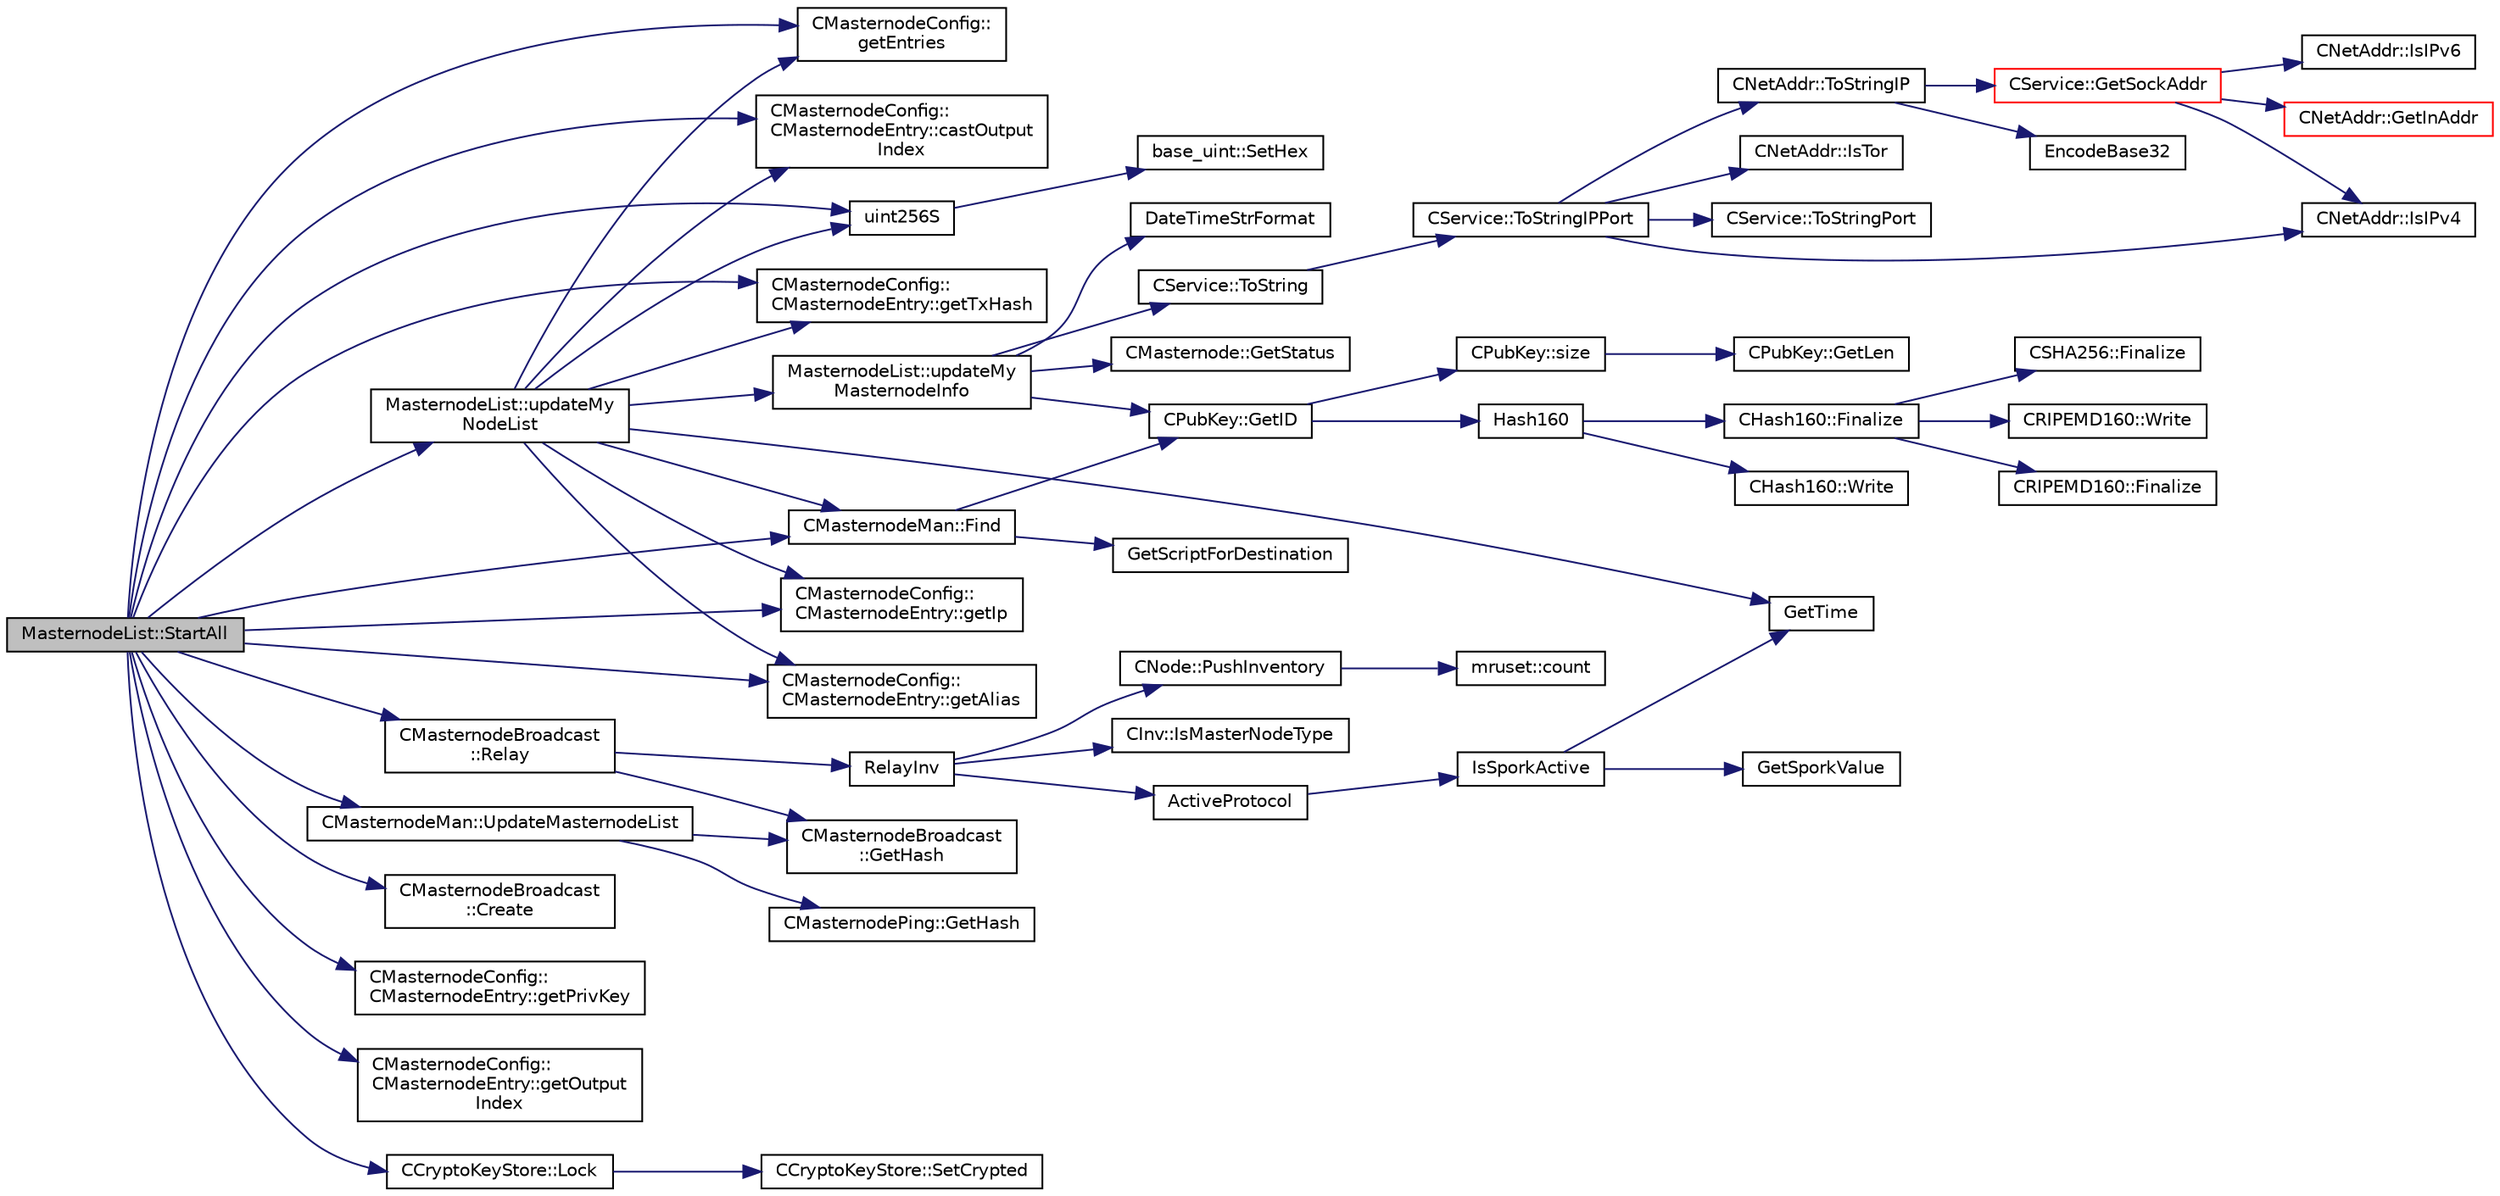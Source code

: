 digraph "MasternodeList::StartAll"
{
  edge [fontname="Helvetica",fontsize="10",labelfontname="Helvetica",labelfontsize="10"];
  node [fontname="Helvetica",fontsize="10",shape=record];
  rankdir="LR";
  Node423 [label="MasternodeList::StartAll",height=0.2,width=0.4,color="black", fillcolor="grey75", style="filled", fontcolor="black"];
  Node423 -> Node424 [color="midnightblue",fontsize="10",style="solid",fontname="Helvetica"];
  Node424 [label="CMasternodeConfig::\lgetEntries",height=0.2,width=0.4,color="black", fillcolor="white", style="filled",URL="$class_c_masternode_config.html#a21fb5f410e3dcd55429f256d4efe4e61"];
  Node423 -> Node425 [color="midnightblue",fontsize="10",style="solid",fontname="Helvetica"];
  Node425 [label="CMasternodeConfig::\lCMasternodeEntry::castOutput\lIndex",height=0.2,width=0.4,color="black", fillcolor="white", style="filled",URL="$class_c_masternode_config_1_1_c_masternode_entry.html#a2b6bd533a4a01a1fc486858f8c3856c5"];
  Node423 -> Node426 [color="midnightblue",fontsize="10",style="solid",fontname="Helvetica"];
  Node426 [label="uint256S",height=0.2,width=0.4,color="black", fillcolor="white", style="filled",URL="$uint256_8h.html#a52e679560cc1ebf68f878ed69e38f259"];
  Node426 -> Node427 [color="midnightblue",fontsize="10",style="solid",fontname="Helvetica"];
  Node427 [label="base_uint::SetHex",height=0.2,width=0.4,color="black", fillcolor="white", style="filled",URL="$classbase__uint.html#ade1a897fac931f28f54998c92c797228"];
  Node423 -> Node428 [color="midnightblue",fontsize="10",style="solid",fontname="Helvetica"];
  Node428 [label="CMasternodeConfig::\lCMasternodeEntry::getTxHash",height=0.2,width=0.4,color="black", fillcolor="white", style="filled",URL="$class_c_masternode_config_1_1_c_masternode_entry.html#a08039c5a3271a278c64a706c4b53d29b"];
  Node423 -> Node429 [color="midnightblue",fontsize="10",style="solid",fontname="Helvetica"];
  Node429 [label="CMasternodeMan::Find",height=0.2,width=0.4,color="black", fillcolor="white", style="filled",URL="$class_c_masternode_man.html#a3d34836c6992d29c485ba94a0c1e0ae6",tooltip="Find an entry. "];
  Node429 -> Node430 [color="midnightblue",fontsize="10",style="solid",fontname="Helvetica"];
  Node430 [label="GetScriptForDestination",height=0.2,width=0.4,color="black", fillcolor="white", style="filled",URL="$standard_8cpp.html#ae40f28d3b46c21033f6ee1f1200d0321"];
  Node429 -> Node431 [color="midnightblue",fontsize="10",style="solid",fontname="Helvetica"];
  Node431 [label="CPubKey::GetID",height=0.2,width=0.4,color="black", fillcolor="white", style="filled",URL="$class_c_pub_key.html#a2675f7e6f72eff68e7a5227289feb021",tooltip="Get the KeyID of this public key (hash of its serialization) "];
  Node431 -> Node432 [color="midnightblue",fontsize="10",style="solid",fontname="Helvetica"];
  Node432 [label="Hash160",height=0.2,width=0.4,color="black", fillcolor="white", style="filled",URL="$hash_8h.html#a4490f70ddae16e9e48460a0416a48a6b",tooltip="Compute the 160-bit hash an object. "];
  Node432 -> Node433 [color="midnightblue",fontsize="10",style="solid",fontname="Helvetica"];
  Node433 [label="CHash160::Write",height=0.2,width=0.4,color="black", fillcolor="white", style="filled",URL="$class_c_hash160.html#af56cdd9443013eb68b246aa8450217f2"];
  Node432 -> Node434 [color="midnightblue",fontsize="10",style="solid",fontname="Helvetica"];
  Node434 [label="CHash160::Finalize",height=0.2,width=0.4,color="black", fillcolor="white", style="filled",URL="$class_c_hash160.html#a9bb08e1772002ae1a5d85017ba7952ee"];
  Node434 -> Node435 [color="midnightblue",fontsize="10",style="solid",fontname="Helvetica"];
  Node435 [label="CSHA256::Finalize",height=0.2,width=0.4,color="black", fillcolor="white", style="filled",URL="$class_c_s_h_a256.html#a4259230be0caefa590bc324fc12b9b90"];
  Node434 -> Node436 [color="midnightblue",fontsize="10",style="solid",fontname="Helvetica"];
  Node436 [label="CRIPEMD160::Write",height=0.2,width=0.4,color="black", fillcolor="white", style="filled",URL="$class_c_r_i_p_e_m_d160.html#a221143b9d94af623d07c4f4ba1bf6007"];
  Node434 -> Node437 [color="midnightblue",fontsize="10",style="solid",fontname="Helvetica"];
  Node437 [label="CRIPEMD160::Finalize",height=0.2,width=0.4,color="black", fillcolor="white", style="filled",URL="$class_c_r_i_p_e_m_d160.html#a2a11566fbf9d1339b819833313fc4e51"];
  Node431 -> Node438 [color="midnightblue",fontsize="10",style="solid",fontname="Helvetica"];
  Node438 [label="CPubKey::size",height=0.2,width=0.4,color="black", fillcolor="white", style="filled",URL="$class_c_pub_key.html#a6bb28fcf0a5f799c69f5b7269363b309",tooltip="Simple read-only vector-like interface to the pubkey data. "];
  Node438 -> Node439 [color="midnightblue",fontsize="10",style="solid",fontname="Helvetica"];
  Node439 [label="CPubKey::GetLen",height=0.2,width=0.4,color="black", fillcolor="white", style="filled",URL="$class_c_pub_key.html#a7dc71b3f037c84268dc22de97d7b65fb",tooltip="Compute the length of a pubkey with a given first byte. "];
  Node423 -> Node440 [color="midnightblue",fontsize="10",style="solid",fontname="Helvetica"];
  Node440 [label="CMasternodeBroadcast\l::Create",height=0.2,width=0.4,color="black", fillcolor="white", style="filled",URL="$class_c_masternode_broadcast.html#a3b331bac6aa4ab8ece112b62243f7498",tooltip="Create Masternode broadcast, needs to be relayed manually after that. "];
  Node423 -> Node441 [color="midnightblue",fontsize="10",style="solid",fontname="Helvetica"];
  Node441 [label="CMasternodeConfig::\lCMasternodeEntry::getIp",height=0.2,width=0.4,color="black", fillcolor="white", style="filled",URL="$class_c_masternode_config_1_1_c_masternode_entry.html#a50b3672f986b569c83bf29e08f8165c8"];
  Node423 -> Node442 [color="midnightblue",fontsize="10",style="solid",fontname="Helvetica"];
  Node442 [label="CMasternodeConfig::\lCMasternodeEntry::getPrivKey",height=0.2,width=0.4,color="black", fillcolor="white", style="filled",URL="$class_c_masternode_config_1_1_c_masternode_entry.html#ab0e21a945e43940b659bf289f9280552"];
  Node423 -> Node443 [color="midnightblue",fontsize="10",style="solid",fontname="Helvetica"];
  Node443 [label="CMasternodeConfig::\lCMasternodeEntry::getOutput\lIndex",height=0.2,width=0.4,color="black", fillcolor="white", style="filled",URL="$class_c_masternode_config_1_1_c_masternode_entry.html#a4aff6625aebbc697706d13fdf044cafa"];
  Node423 -> Node444 [color="midnightblue",fontsize="10",style="solid",fontname="Helvetica"];
  Node444 [label="CMasternodeMan::UpdateMasternodeList",height=0.2,width=0.4,color="black", fillcolor="white", style="filled",URL="$class_c_masternode_man.html#aed8b4c3eec39239a4c63c2cda5e7588c",tooltip="Update masternode list and maps using provided CMasternodeBroadcast. "];
  Node444 -> Node445 [color="midnightblue",fontsize="10",style="solid",fontname="Helvetica"];
  Node445 [label="CMasternodePing::GetHash",height=0.2,width=0.4,color="black", fillcolor="white", style="filled",URL="$class_c_masternode_ping.html#a3aff56c6fc3ff76363d4e527db6a812e"];
  Node444 -> Node446 [color="midnightblue",fontsize="10",style="solid",fontname="Helvetica"];
  Node446 [label="CMasternodeBroadcast\l::GetHash",height=0.2,width=0.4,color="black", fillcolor="white", style="filled",URL="$class_c_masternode_broadcast.html#a0ada325e5672c4cd178cf02cdc0a7bd5"];
  Node423 -> Node447 [color="midnightblue",fontsize="10",style="solid",fontname="Helvetica"];
  Node447 [label="CMasternodeBroadcast\l::Relay",height=0.2,width=0.4,color="black", fillcolor="white", style="filled",URL="$class_c_masternode_broadcast.html#a54fc9e822e1524bee8852a0bf6d82736"];
  Node447 -> Node446 [color="midnightblue",fontsize="10",style="solid",fontname="Helvetica"];
  Node447 -> Node448 [color="midnightblue",fontsize="10",style="solid",fontname="Helvetica"];
  Node448 [label="RelayInv",height=0.2,width=0.4,color="black", fillcolor="white", style="filled",URL="$net_8cpp.html#a653718509f060207d28139fa8346e64a"];
  Node448 -> Node449 [color="midnightblue",fontsize="10",style="solid",fontname="Helvetica"];
  Node449 [label="CInv::IsMasterNodeType",height=0.2,width=0.4,color="black", fillcolor="white", style="filled",URL="$class_c_inv.html#ab96a3a729beb1092a87604667dc5baba"];
  Node448 -> Node450 [color="midnightblue",fontsize="10",style="solid",fontname="Helvetica"];
  Node450 [label="ActiveProtocol",height=0.2,width=0.4,color="black", fillcolor="white", style="filled",URL="$main_8cpp.html#a138f84e8c8976fe85712b695c32ee3c7",tooltip="See whether the protocol update is enforced for connected nodes. "];
  Node450 -> Node451 [color="midnightblue",fontsize="10",style="solid",fontname="Helvetica"];
  Node451 [label="IsSporkActive",height=0.2,width=0.4,color="black", fillcolor="white", style="filled",URL="$spork_8cpp.html#a3305663176e21e81c80dc951a7f8ea5e"];
  Node451 -> Node452 [color="midnightblue",fontsize="10",style="solid",fontname="Helvetica"];
  Node452 [label="GetSporkValue",height=0.2,width=0.4,color="black", fillcolor="white", style="filled",URL="$spork_8cpp.html#a7125c44e1c9a54dc7c28556b3fb24a8f"];
  Node451 -> Node453 [color="midnightblue",fontsize="10",style="solid",fontname="Helvetica"];
  Node453 [label="GetTime",height=0.2,width=0.4,color="black", fillcolor="white", style="filled",URL="$utiltime_8cpp.html#a46fac5fba8ba905b5f9acb364f5d8c6f",tooltip="For unit testing. "];
  Node448 -> Node454 [color="midnightblue",fontsize="10",style="solid",fontname="Helvetica"];
  Node454 [label="CNode::PushInventory",height=0.2,width=0.4,color="black", fillcolor="white", style="filled",URL="$class_c_node.html#a7cef2333aa8776127a7e7fcab659eb6a"];
  Node454 -> Node455 [color="midnightblue",fontsize="10",style="solid",fontname="Helvetica"];
  Node455 [label="mruset::count",height=0.2,width=0.4,color="black", fillcolor="white", style="filled",URL="$classmruset.html#aff65b732aed809fb84542e1136321a24"];
  Node423 -> Node456 [color="midnightblue",fontsize="10",style="solid",fontname="Helvetica"];
  Node456 [label="CMasternodeConfig::\lCMasternodeEntry::getAlias",height=0.2,width=0.4,color="black", fillcolor="white", style="filled",URL="$class_c_masternode_config_1_1_c_masternode_entry.html#abf242505d9955e37da0628a35d26677e"];
  Node423 -> Node457 [color="midnightblue",fontsize="10",style="solid",fontname="Helvetica"];
  Node457 [label="CCryptoKeyStore::Lock",height=0.2,width=0.4,color="black", fillcolor="white", style="filled",URL="$class_c_crypto_key_store.html#ab73ebcbfa6e0aaf271d0fff9369a6685"];
  Node457 -> Node458 [color="midnightblue",fontsize="10",style="solid",fontname="Helvetica"];
  Node458 [label="CCryptoKeyStore::SetCrypted",height=0.2,width=0.4,color="black", fillcolor="white", style="filled",URL="$class_c_crypto_key_store.html#af202f587051735be5a39344d9e333720"];
  Node423 -> Node459 [color="midnightblue",fontsize="10",style="solid",fontname="Helvetica"];
  Node459 [label="MasternodeList::updateMy\lNodeList",height=0.2,width=0.4,color="black", fillcolor="white", style="filled",URL="$class_masternode_list.html#abfb8462c699669f75f7a8005089bdb0a"];
  Node459 -> Node453 [color="midnightblue",fontsize="10",style="solid",fontname="Helvetica"];
  Node459 -> Node424 [color="midnightblue",fontsize="10",style="solid",fontname="Helvetica"];
  Node459 -> Node425 [color="midnightblue",fontsize="10",style="solid",fontname="Helvetica"];
  Node459 -> Node426 [color="midnightblue",fontsize="10",style="solid",fontname="Helvetica"];
  Node459 -> Node428 [color="midnightblue",fontsize="10",style="solid",fontname="Helvetica"];
  Node459 -> Node429 [color="midnightblue",fontsize="10",style="solid",fontname="Helvetica"];
  Node459 -> Node460 [color="midnightblue",fontsize="10",style="solid",fontname="Helvetica"];
  Node460 [label="MasternodeList::updateMy\lMasternodeInfo",height=0.2,width=0.4,color="black", fillcolor="white", style="filled",URL="$class_masternode_list.html#aab24be7fcf713ad32d557e163cbd3d8d"];
  Node460 -> Node461 [color="midnightblue",fontsize="10",style="solid",fontname="Helvetica"];
  Node461 [label="CService::ToString",height=0.2,width=0.4,color="black", fillcolor="white", style="filled",URL="$class_c_service.html#a225473158bc07c87a6a862160d73cfea"];
  Node461 -> Node462 [color="midnightblue",fontsize="10",style="solid",fontname="Helvetica"];
  Node462 [label="CService::ToStringIPPort",height=0.2,width=0.4,color="black", fillcolor="white", style="filled",URL="$class_c_service.html#a224204c838b12eeb49ca7eabe6f75004"];
  Node462 -> Node463 [color="midnightblue",fontsize="10",style="solid",fontname="Helvetica"];
  Node463 [label="CNetAddr::IsIPv4",height=0.2,width=0.4,color="black", fillcolor="white", style="filled",URL="$class_c_net_addr.html#a7021b79e9a33c342b68db09dbb6c2293"];
  Node462 -> Node464 [color="midnightblue",fontsize="10",style="solid",fontname="Helvetica"];
  Node464 [label="CNetAddr::IsTor",height=0.2,width=0.4,color="black", fillcolor="white", style="filled",URL="$class_c_net_addr.html#a4db37b4997ff3b8c57959f2aa915a9a3"];
  Node462 -> Node465 [color="midnightblue",fontsize="10",style="solid",fontname="Helvetica"];
  Node465 [label="CNetAddr::ToStringIP",height=0.2,width=0.4,color="black", fillcolor="white", style="filled",URL="$class_c_net_addr.html#a0c8d9b5ed3824546ff4dccca3b28b073"];
  Node465 -> Node466 [color="midnightblue",fontsize="10",style="solid",fontname="Helvetica"];
  Node466 [label="EncodeBase32",height=0.2,width=0.4,color="black", fillcolor="white", style="filled",URL="$utilstrencodings_8cpp.html#a71aa75e646de8a10971f887bc71d9a75"];
  Node465 -> Node467 [color="midnightblue",fontsize="10",style="solid",fontname="Helvetica"];
  Node467 [label="CService::GetSockAddr",height=0.2,width=0.4,color="red", fillcolor="white", style="filled",URL="$class_c_service.html#ac4c6d655fab3af40937f0b0c65581745"];
  Node467 -> Node463 [color="midnightblue",fontsize="10",style="solid",fontname="Helvetica"];
  Node467 -> Node468 [color="midnightblue",fontsize="10",style="solid",fontname="Helvetica"];
  Node468 [label="CNetAddr::GetInAddr",height=0.2,width=0.4,color="red", fillcolor="white", style="filled",URL="$class_c_net_addr.html#a4f73432c55d4acb6b9e4c54833eefea6"];
  Node467 -> Node471 [color="midnightblue",fontsize="10",style="solid",fontname="Helvetica"];
  Node471 [label="CNetAddr::IsIPv6",height=0.2,width=0.4,color="black", fillcolor="white", style="filled",URL="$class_c_net_addr.html#aad5f7a372c56ccf4d773f728b6b46e18"];
  Node462 -> Node473 [color="midnightblue",fontsize="10",style="solid",fontname="Helvetica"];
  Node473 [label="CService::ToStringPort",height=0.2,width=0.4,color="black", fillcolor="white", style="filled",URL="$class_c_service.html#a95d6f24b6a613fca24734ba4e38ef3dc"];
  Node460 -> Node474 [color="midnightblue",fontsize="10",style="solid",fontname="Helvetica"];
  Node474 [label="CMasternode::GetStatus",height=0.2,width=0.4,color="black", fillcolor="white", style="filled",URL="$class_c_masternode.html#a229c65e2db85fe13a7ffb9bfa7ab2495"];
  Node460 -> Node475 [color="midnightblue",fontsize="10",style="solid",fontname="Helvetica"];
  Node475 [label="DateTimeStrFormat",height=0.2,width=0.4,color="black", fillcolor="white", style="filled",URL="$utiltime_8cpp.html#a749bc6776c8ec72d7c5e4dea56aee415"];
  Node460 -> Node431 [color="midnightblue",fontsize="10",style="solid",fontname="Helvetica"];
  Node459 -> Node456 [color="midnightblue",fontsize="10",style="solid",fontname="Helvetica"];
  Node459 -> Node441 [color="midnightblue",fontsize="10",style="solid",fontname="Helvetica"];
}
